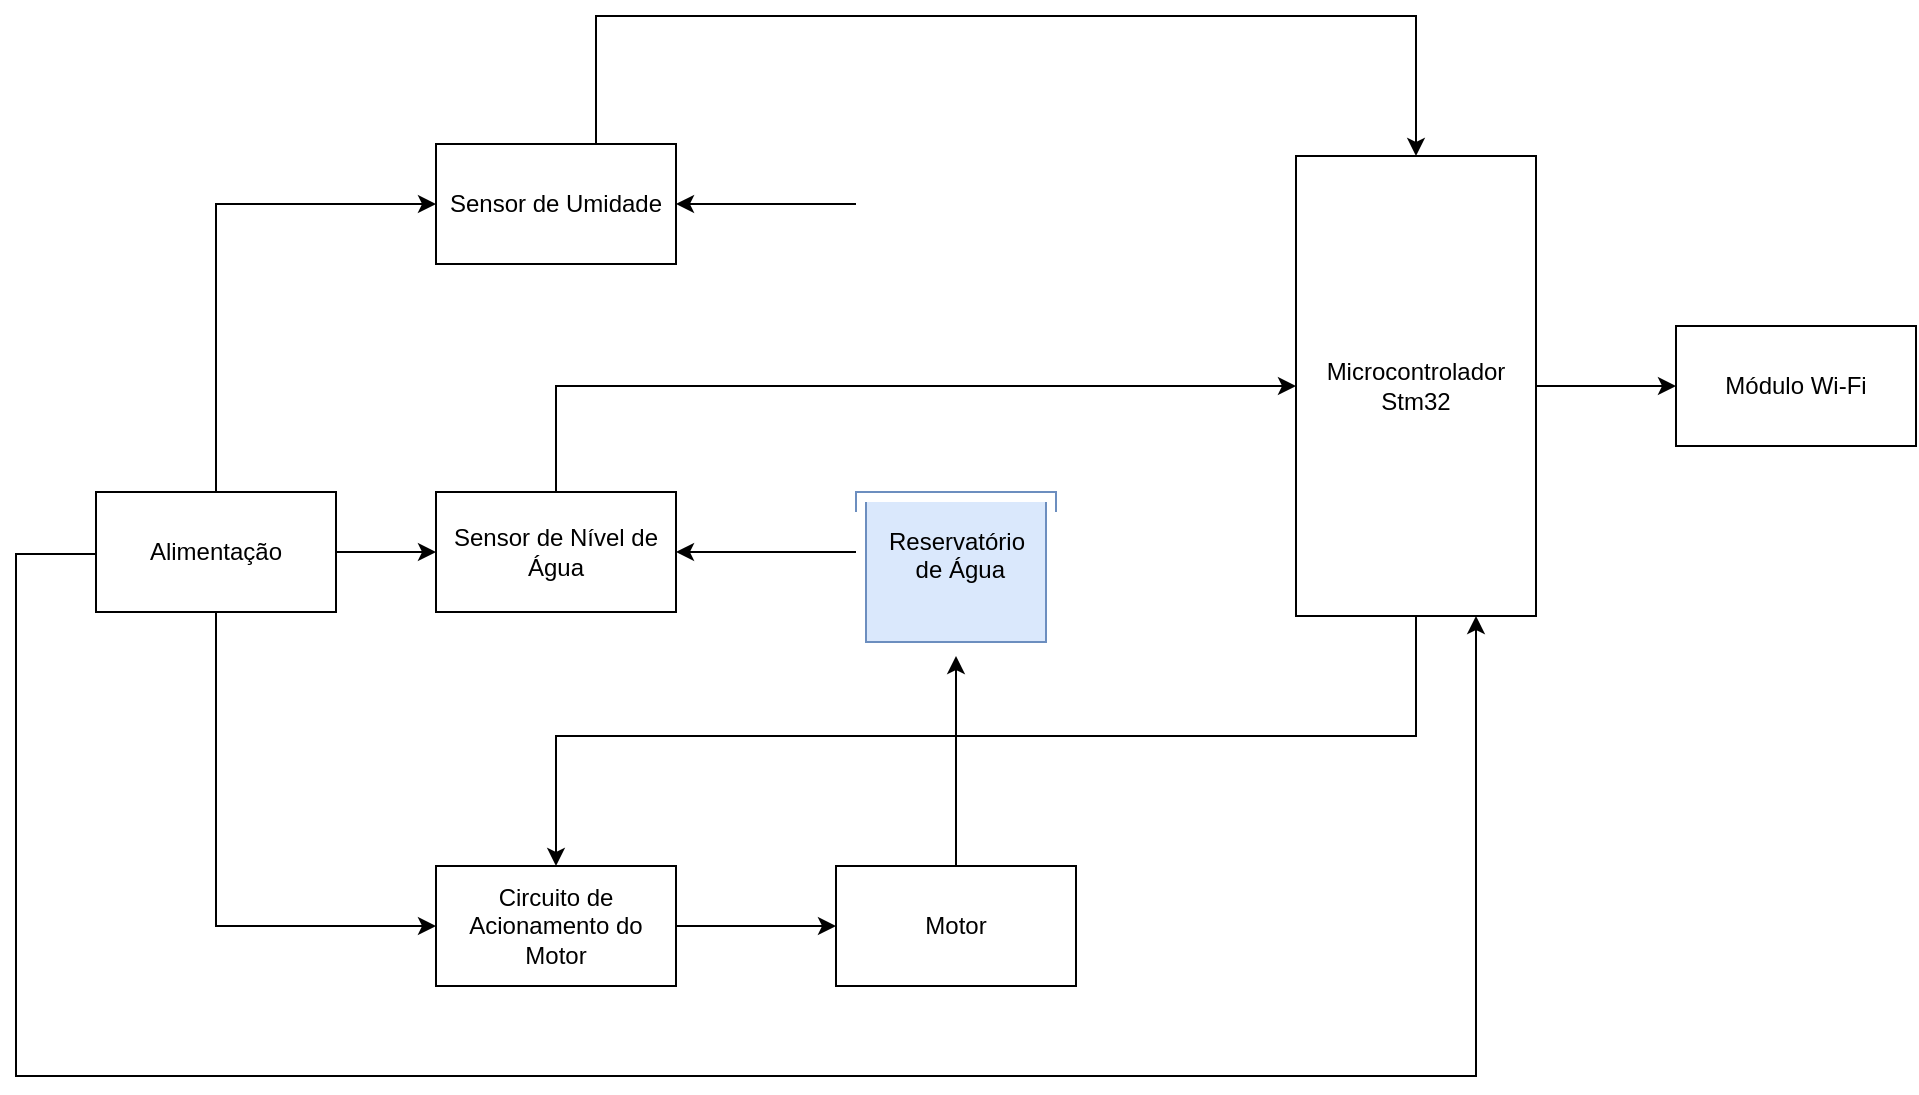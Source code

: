 <mxfile version="10.5.0" type="github"><diagram id="eMLF8Zqggahn_XYWCm31" name="Page-1"><mxGraphModel dx="2288" dy="1535" grid="1" gridSize="10" guides="1" tooltips="1" connect="1" arrows="1" fold="1" page="1" pageScale="1" pageWidth="1100" pageHeight="850" math="0" shadow="0"><root><mxCell id="0"/><mxCell id="1" parent="0"/><mxCell id="uKi6-jGwzzVa2GYGIPP4-32" value="" style="edgeStyle=orthogonalEdgeStyle;rounded=0;orthogonalLoop=1;jettySize=auto;html=1;fontColor=#007FFF;entryX=0.5;entryY=0;entryDx=0;entryDy=0;" edge="1" parent="1" source="o_SU2uhBEVwW2BbuvBG3-1" target="o_SU2uhBEVwW2BbuvBG3-8"><mxGeometry relative="1" as="geometry"><mxPoint x="200" y="-16" as="targetPoint"/><Array as="points"><mxPoint x="200"/><mxPoint x="610"/></Array></mxGeometry></mxCell><mxCell id="o_SU2uhBEVwW2BbuvBG3-1" value="Sensor de Umidade" style="rounded=0;whiteSpace=wrap;html=1;" parent="1" vertex="1"><mxGeometry x="120" y="64" width="120" height="60" as="geometry"/></mxCell><mxCell id="uKi6-jGwzzVa2GYGIPP4-35" value="" style="edgeStyle=orthogonalEdgeStyle;rounded=0;orthogonalLoop=1;jettySize=auto;html=1;fontColor=#007FFF;entryX=0;entryY=0.5;entryDx=0;entryDy=0;" edge="1" parent="1" source="o_SU2uhBEVwW2BbuvBG3-3" target="o_SU2uhBEVwW2BbuvBG3-8"><mxGeometry relative="1" as="geometry"><mxPoint x="180" y="158" as="targetPoint"/><Array as="points"><mxPoint x="180" y="185"/></Array></mxGeometry></mxCell><mxCell id="o_SU2uhBEVwW2BbuvBG3-3" value="Sensor de Nível de Água" style="rounded=0;whiteSpace=wrap;html=1;" parent="1" vertex="1"><mxGeometry x="120" y="238" width="120" height="60" as="geometry"/></mxCell><mxCell id="uKi6-jGwzzVa2GYGIPP4-39" value="" style="edgeStyle=orthogonalEdgeStyle;rounded=0;orthogonalLoop=1;jettySize=auto;html=1;fontColor=#007FFF;" edge="1" parent="1" source="o_SU2uhBEVwW2BbuvBG3-6"><mxGeometry relative="1" as="geometry"><mxPoint x="380" y="320" as="targetPoint"/></mxGeometry></mxCell><mxCell id="o_SU2uhBEVwW2BbuvBG3-6" value="Motor" style="rounded=0;whiteSpace=wrap;html=1;" parent="1" vertex="1"><mxGeometry x="320" y="425" width="120" height="60" as="geometry"/></mxCell><mxCell id="uKi6-jGwzzVa2GYGIPP4-22" value="" style="edgeStyle=orthogonalEdgeStyle;rounded=0;orthogonalLoop=1;jettySize=auto;html=1;fontColor=#007FFF;" edge="1" parent="1" source="o_SU2uhBEVwW2BbuvBG3-7" target="o_SU2uhBEVwW2BbuvBG3-6"><mxGeometry relative="1" as="geometry"/></mxCell><mxCell id="uKi6-jGwzzVa2GYGIPP4-37" value="" style="edgeStyle=orthogonalEdgeStyle;rounded=0;orthogonalLoop=1;jettySize=auto;html=1;fontColor=#007FFF;exitX=0.5;exitY=1;exitDx=0;exitDy=0;" edge="1" parent="1" source="o_SU2uhBEVwW2BbuvBG3-8" target="o_SU2uhBEVwW2BbuvBG3-7"><mxGeometry relative="1" as="geometry"><mxPoint x="180" y="345" as="sourcePoint"/><Array as="points"><mxPoint x="610" y="360"/><mxPoint x="180" y="360"/></Array></mxGeometry></mxCell><mxCell id="o_SU2uhBEVwW2BbuvBG3-7" value="Circuito de Acionamento do Motor" style="rounded=0;whiteSpace=wrap;html=1;" parent="1" vertex="1"><mxGeometry x="120" y="425" width="120" height="60" as="geometry"/></mxCell><mxCell id="uKi6-jGwzzVa2GYGIPP4-49" value="" style="edgeStyle=orthogonalEdgeStyle;rounded=0;orthogonalLoop=1;jettySize=auto;html=1;fontColor=#007FFF;" edge="1" parent="1" source="o_SU2uhBEVwW2BbuvBG3-8" target="o_SU2uhBEVwW2BbuvBG3-9"><mxGeometry relative="1" as="geometry"/></mxCell><mxCell id="o_SU2uhBEVwW2BbuvBG3-8" value="Microcontrolador&lt;br&gt;Stm32&lt;br&gt;" style="rounded=0;whiteSpace=wrap;html=1;" parent="1" vertex="1"><mxGeometry x="550" y="70" width="120" height="230" as="geometry"/></mxCell><mxCell id="o_SU2uhBEVwW2BbuvBG3-9" value="Módulo Wi-Fi" style="rounded=0;whiteSpace=wrap;html=1;" parent="1" vertex="1"><mxGeometry x="740" y="155" width="120" height="60" as="geometry"/></mxCell><mxCell id="uKi6-jGwzzVa2GYGIPP4-44" value="" style="edgeStyle=orthogonalEdgeStyle;rounded=0;orthogonalLoop=1;jettySize=auto;html=1;fontColor=#007FFF;" edge="1" parent="1" source="o_SU2uhBEVwW2BbuvBG3-10" target="o_SU2uhBEVwW2BbuvBG3-3"><mxGeometry relative="1" as="geometry"/></mxCell><mxCell id="uKi6-jGwzzVa2GYGIPP4-46" value="" style="edgeStyle=orthogonalEdgeStyle;rounded=0;orthogonalLoop=1;jettySize=auto;html=1;fontColor=#007FFF;entryX=0;entryY=0.5;entryDx=0;entryDy=0;" edge="1" parent="1" source="o_SU2uhBEVwW2BbuvBG3-10" target="o_SU2uhBEVwW2BbuvBG3-1"><mxGeometry relative="1" as="geometry"><mxPoint x="10.0" y="158" as="targetPoint"/><Array as="points"><mxPoint x="10" y="94"/></Array></mxGeometry></mxCell><mxCell id="uKi6-jGwzzVa2GYGIPP4-48" value="" style="edgeStyle=orthogonalEdgeStyle;rounded=0;orthogonalLoop=1;jettySize=auto;html=1;fontColor=#007FFF;entryX=0;entryY=0.5;entryDx=0;entryDy=0;" edge="1" parent="1" source="o_SU2uhBEVwW2BbuvBG3-10" target="o_SU2uhBEVwW2BbuvBG3-7"><mxGeometry relative="1" as="geometry"><mxPoint x="10.0" y="378" as="targetPoint"/><Array as="points"><mxPoint x="10" y="455"/></Array></mxGeometry></mxCell><mxCell id="uKi6-jGwzzVa2GYGIPP4-51" value="" style="edgeStyle=orthogonalEdgeStyle;rounded=0;orthogonalLoop=1;jettySize=auto;html=1;fontColor=#007FFF;entryX=0.75;entryY=1;entryDx=0;entryDy=0;" edge="1" parent="1" source="o_SU2uhBEVwW2BbuvBG3-10" target="o_SU2uhBEVwW2BbuvBG3-8"><mxGeometry relative="1" as="geometry"><mxPoint x="-130" y="268" as="targetPoint"/><Array as="points"><mxPoint x="-90" y="269"/><mxPoint x="-90" y="530"/><mxPoint x="640" y="530"/></Array></mxGeometry></mxCell><mxCell id="o_SU2uhBEVwW2BbuvBG3-10" value="Alimentação" style="rounded=0;whiteSpace=wrap;html=1;" parent="1" vertex="1"><mxGeometry x="-50" y="238" width="120" height="60" as="geometry"/></mxCell><mxCell id="uKi6-jGwzzVa2GYGIPP4-10" value="" style="edgeStyle=orthogonalEdgeStyle;rounded=0;orthogonalLoop=1;jettySize=auto;html=1;fontColor=#007FFF;exitX=0;exitY=0.5;exitDx=0;exitDy=0;" edge="1" parent="1" source="uKi6-jGwzzVa2GYGIPP4-1" target="o_SU2uhBEVwW2BbuvBG3-1"><mxGeometry relative="1" as="geometry"><mxPoint x="300" y="94" as="sourcePoint"/></mxGeometry></mxCell><mxCell id="uKi6-jGwzzVa2GYGIPP4-1" value="" style="shape=image;html=1;verticalAlign=top;verticalLabelPosition=bottom;labelBackgroundColor=#ffffff;imageAspect=0;aspect=fixed;image=https://cdn0.iconfinder.com/data/icons/interior-and-decor-vol-1-1/512/16-128.png" vertex="1" parent="1"><mxGeometry x="330" y="30" width="128" height="128" as="geometry"/></mxCell><mxCell id="uKi6-jGwzzVa2GYGIPP4-4" value="" style="group" vertex="1" connectable="0" parent="1"><mxGeometry x="330" y="238" width="100" height="75" as="geometry"/></mxCell><mxCell id="uKi6-jGwzzVa2GYGIPP4-2" value="" style="shape=mxgraph.pid.vessels.tank_(covered);html=1;align=center;verticalLabelPosition=bottom;verticalAlign=top;dashed=0;fillColor=#dae8fc;strokeColor=#6c8ebf;" vertex="1" parent="uKi6-jGwzzVa2GYGIPP4-4"><mxGeometry width="100" height="75" as="geometry"/></mxCell><mxCell id="uKi6-jGwzzVa2GYGIPP4-21" value="" style="edgeStyle=orthogonalEdgeStyle;rounded=0;orthogonalLoop=1;jettySize=auto;html=1;fontColor=#007FFF;entryX=1;entryY=0.5;entryDx=0;entryDy=0;" edge="1" parent="uKi6-jGwzzVa2GYGIPP4-4" target="o_SU2uhBEVwW2BbuvBG3-3"><mxGeometry relative="1" as="geometry"><mxPoint y="30" as="sourcePoint"/><mxPoint x="-70" y="30" as="targetPoint"/><Array as="points"><mxPoint y="30"/></Array></mxGeometry></mxCell><mxCell id="uKi6-jGwzzVa2GYGIPP4-3" value="Reservatório&lt;br&gt;&amp;nbsp;de Água" style="text;html=1;resizable=0;points=[];autosize=1;align=center;verticalAlign=top;spacingTop=-4;" vertex="1" parent="uKi6-jGwzzVa2GYGIPP4-4"><mxGeometry x="10" y="15" width="80" height="30" as="geometry"/></mxCell><mxCell id="uKi6-jGwzzVa2GYGIPP4-53" value="" style="shape=image;html=1;verticalAlign=top;verticalLabelPosition=bottom;labelBackgroundColor=#ffffff;imageAspect=0;aspect=fixed;image=https://cdn4.iconfinder.com/data/icons/vecico-connectivity/288/wifi_Symbol-128.png;fontColor=#007FFF;align=center;" vertex="1" parent="1"><mxGeometry x="790" y="155" width="20" height="20" as="geometry"/></mxCell></root></mxGraphModel></diagram></mxfile>